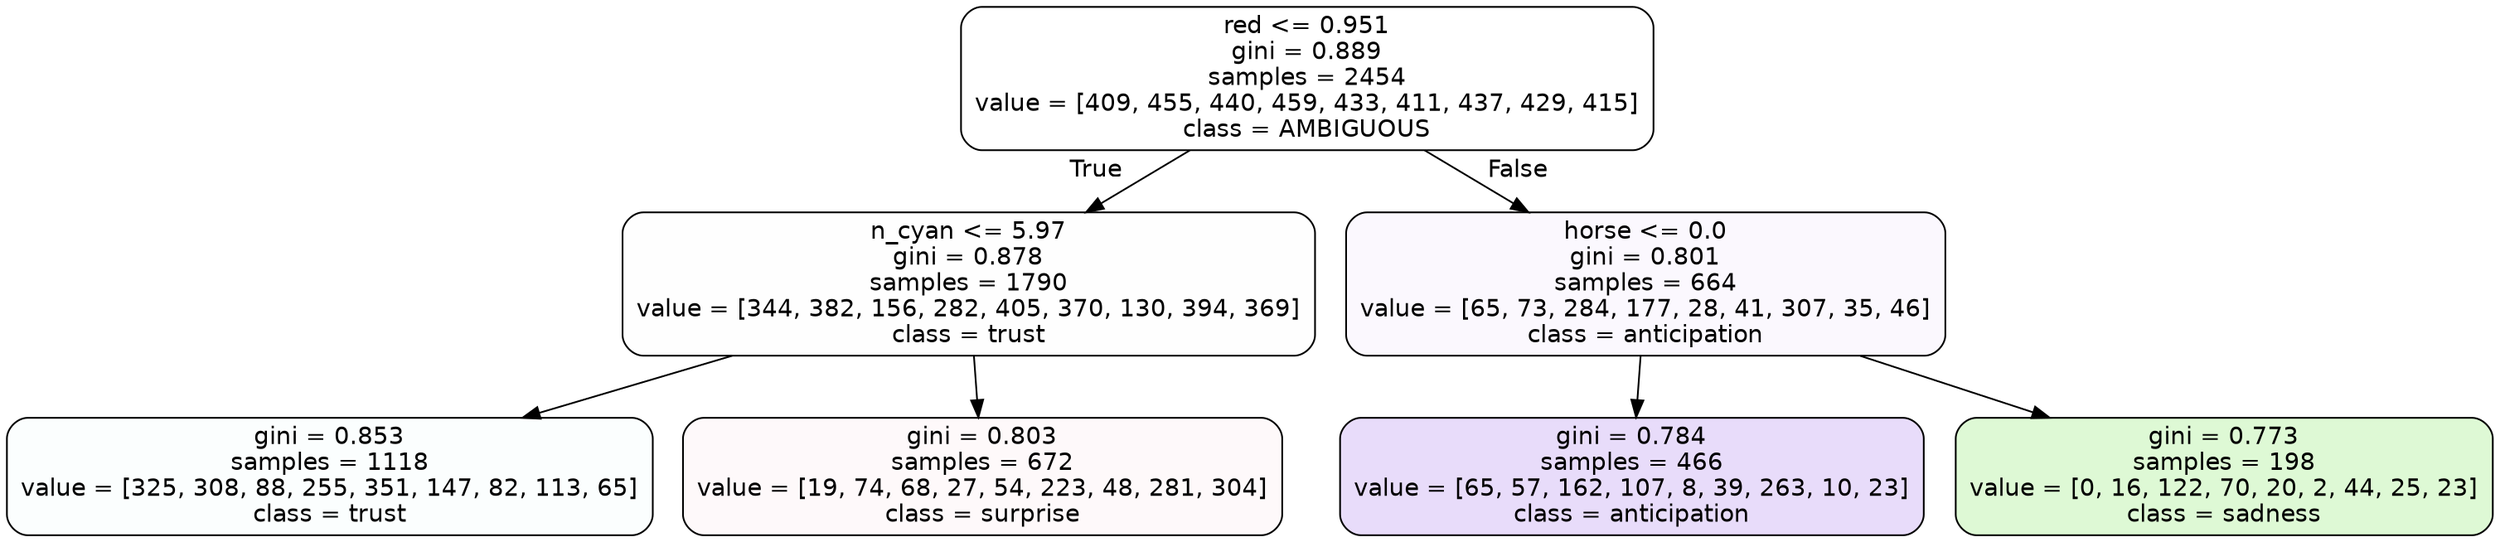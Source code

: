 digraph Tree {
node [shape=box, style="filled, rounded", color="black", fontname=helvetica] ;
edge [fontname=helvetica] ;
0 [label="red <= 0.951\ngini = 0.889\nsamples = 2454\nvalue = [409, 455, 440, 459, 433, 411, 437, 429, 415]\nclass = AMBIGUOUS", fillcolor="#39e58100"] ;
1 [label="n_cyan <= 5.97\ngini = 0.878\nsamples = 1790\nvalue = [344, 382, 156, 282, 405, 370, 130, 394, 369]\nclass = trust", fillcolor="#39d7e501"] ;
0 -> 1 [labeldistance=2.5, labelangle=45, headlabel="True"] ;
2 [label="gini = 0.853\nsamples = 1118\nvalue = [325, 308, 88, 255, 351, 147, 82, 113, 65]\nclass = trust", fillcolor="#39d7e505"] ;
1 -> 2 ;
3 [label="gini = 0.803\nsamples = 672\nvalue = [19, 74, 68, 27, 54, 223, 48, 281, 304]\nclass = surprise", fillcolor="#e5396407"] ;
1 -> 3 ;
4 [label="horse <= 0.0\ngini = 0.801\nsamples = 664\nvalue = [65, 73, 284, 177, 28, 41, 307, 35, 46]\nclass = anticipation", fillcolor="#8139e508"] ;
0 -> 4 [labeldistance=2.5, labelangle=-45, headlabel="False"] ;
5 [label="gini = 0.784\nsamples = 466\nvalue = [65, 57, 162, 107, 8, 39, 263, 10, 23]\nclass = anticipation", fillcolor="#8139e52d"] ;
4 -> 5 ;
6 [label="gini = 0.773\nsamples = 198\nvalue = [0, 16, 122, 70, 20, 2, 44, 25, 23]\nclass = sadness", fillcolor="#64e53935"] ;
4 -> 6 ;
}